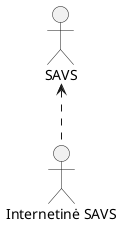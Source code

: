 @startuml

/'Nėra kitokio žymėjimo galimybės. Naudojami agentai, kurie realiausiai atspindi sistemas'/
:SAVS: <.. :Internetinė SAVS:

@enduml
